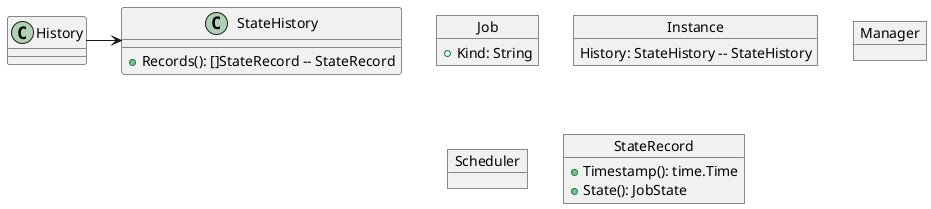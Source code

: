 @startuml

object Job {
  +Kind: String
}

object Instance {
  History: StateHistory -- StateHistory
}

History -> StateHistory

object Manager {
}

object Scheduler {
}

object StateHistory {
  +Records(): []StateRecord -- StateRecord
}

object StateRecord {
  +Timestamp(): time.Time
  +State(): JobState
}

@enduml